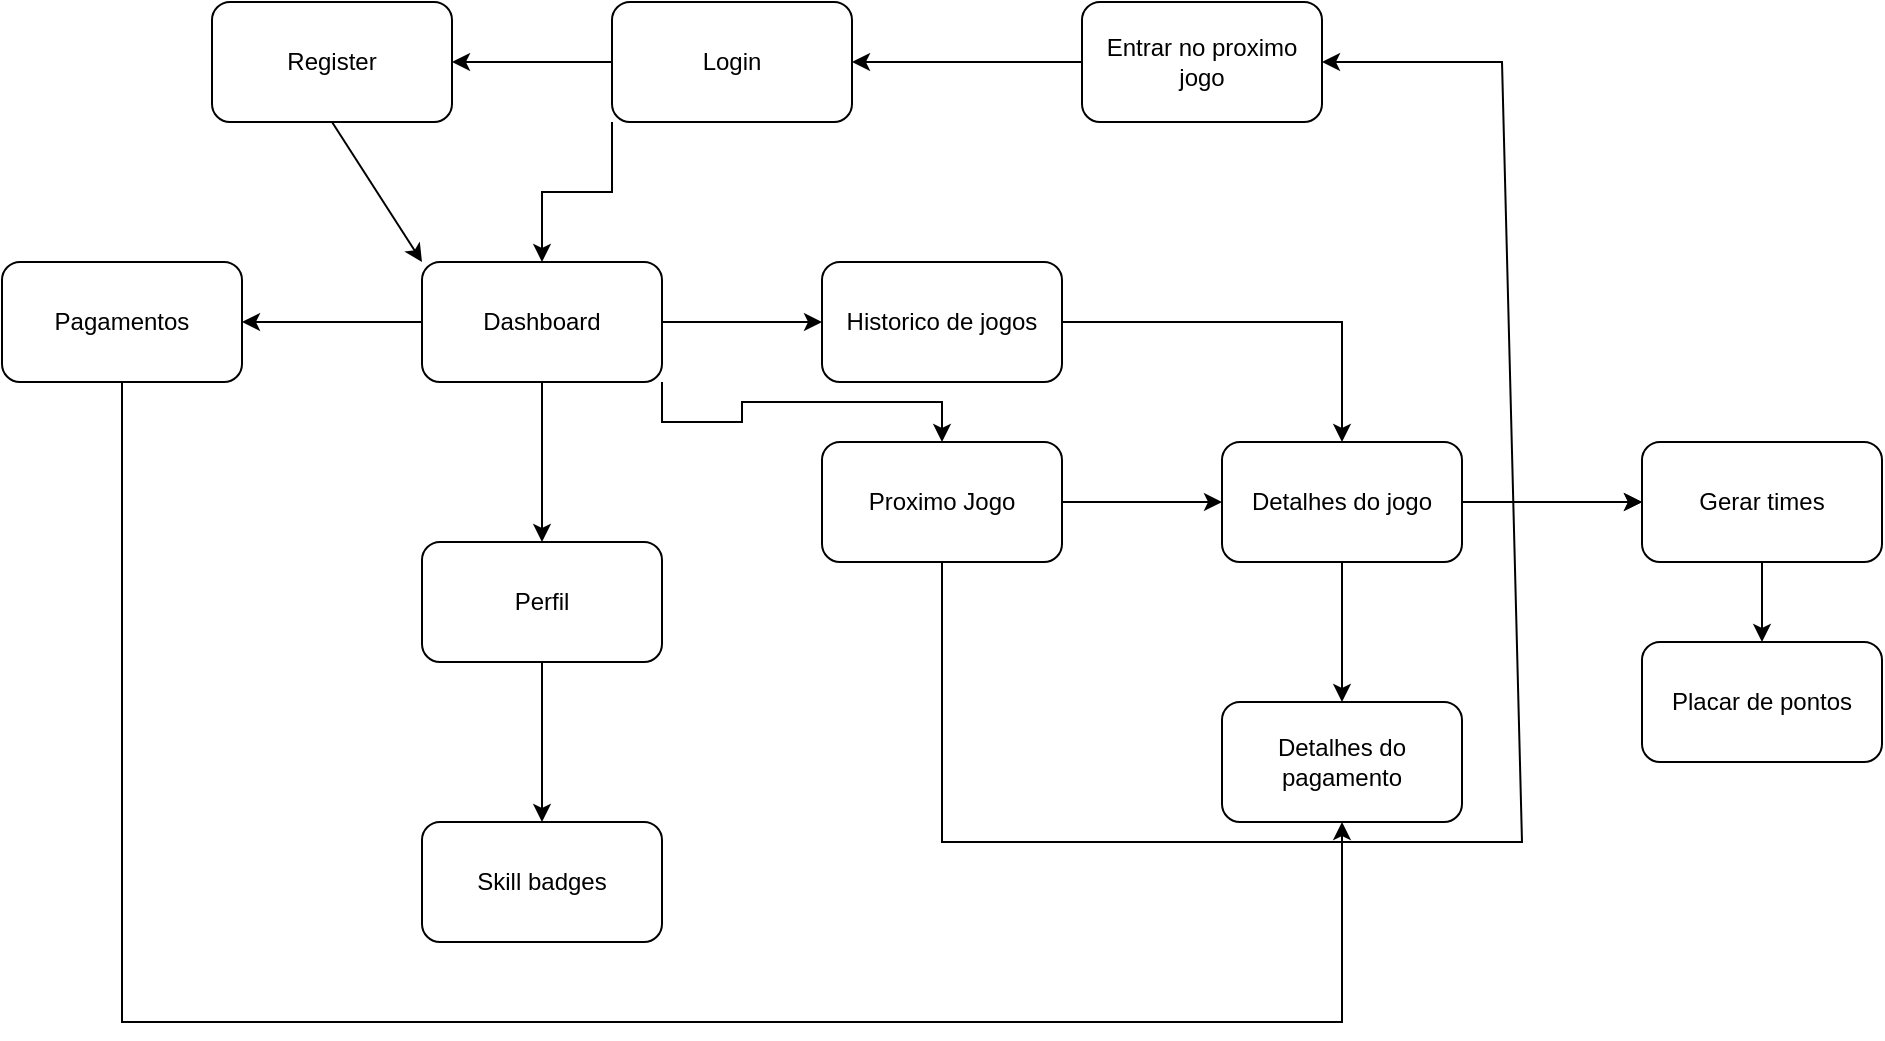 <mxfile version="21.1.2" type="device" pages="2">
  <diagram name="pages" id="ib-WxuSUXNTyRJSpqQGE">
    <mxGraphModel dx="1434" dy="836" grid="1" gridSize="10" guides="1" tooltips="1" connect="1" arrows="1" fold="1" page="1" pageScale="1" pageWidth="850" pageHeight="1100" math="0" shadow="0">
      <root>
        <mxCell id="0" />
        <mxCell id="1" parent="0" />
        <mxCell id="obewDiI0wCQ8YzbCLWvU-3" value="" style="edgeStyle=orthogonalEdgeStyle;rounded=0;orthogonalLoop=1;jettySize=auto;html=1;exitX=0;exitY=1;exitDx=0;exitDy=0;" parent="1" source="obewDiI0wCQ8YzbCLWvU-1" target="obewDiI0wCQ8YzbCLWvU-2" edge="1">
          <mxGeometry relative="1" as="geometry" />
        </mxCell>
        <mxCell id="obewDiI0wCQ8YzbCLWvU-5" value="" style="edgeStyle=orthogonalEdgeStyle;rounded=0;orthogonalLoop=1;jettySize=auto;html=1;" parent="1" source="obewDiI0wCQ8YzbCLWvU-1" target="obewDiI0wCQ8YzbCLWvU-4" edge="1">
          <mxGeometry relative="1" as="geometry" />
        </mxCell>
        <mxCell id="obewDiI0wCQ8YzbCLWvU-1" value="Login&lt;br&gt;" style="rounded=1;whiteSpace=wrap;html=1;" parent="1" vertex="1">
          <mxGeometry x="365" y="80" width="120" height="60" as="geometry" />
        </mxCell>
        <mxCell id="obewDiI0wCQ8YzbCLWvU-10" value="" style="edgeStyle=orthogonalEdgeStyle;rounded=0;orthogonalLoop=1;jettySize=auto;html=1;" parent="1" source="obewDiI0wCQ8YzbCLWvU-2" target="obewDiI0wCQ8YzbCLWvU-9" edge="1">
          <mxGeometry relative="1" as="geometry" />
        </mxCell>
        <mxCell id="obewDiI0wCQ8YzbCLWvU-12" value="" style="edgeStyle=orthogonalEdgeStyle;rounded=0;orthogonalLoop=1;jettySize=auto;html=1;exitX=1;exitY=1;exitDx=0;exitDy=0;" parent="1" source="obewDiI0wCQ8YzbCLWvU-2" target="obewDiI0wCQ8YzbCLWvU-11" edge="1">
          <mxGeometry relative="1" as="geometry" />
        </mxCell>
        <mxCell id="obewDiI0wCQ8YzbCLWvU-26" value="" style="edgeStyle=orthogonalEdgeStyle;rounded=0;orthogonalLoop=1;jettySize=auto;html=1;" parent="1" source="obewDiI0wCQ8YzbCLWvU-2" target="obewDiI0wCQ8YzbCLWvU-25" edge="1">
          <mxGeometry relative="1" as="geometry" />
        </mxCell>
        <mxCell id="obewDiI0wCQ8YzbCLWvU-39" value="" style="edgeStyle=orthogonalEdgeStyle;rounded=0;orthogonalLoop=1;jettySize=auto;html=1;" parent="1" source="obewDiI0wCQ8YzbCLWvU-2" target="obewDiI0wCQ8YzbCLWvU-38" edge="1">
          <mxGeometry relative="1" as="geometry" />
        </mxCell>
        <mxCell id="obewDiI0wCQ8YzbCLWvU-2" value="Dashboard&lt;br&gt;" style="whiteSpace=wrap;html=1;rounded=1;" parent="1" vertex="1">
          <mxGeometry x="270" y="210" width="120" height="60" as="geometry" />
        </mxCell>
        <mxCell id="obewDiI0wCQ8YzbCLWvU-4" value="Register&lt;br&gt;" style="whiteSpace=wrap;html=1;rounded=1;" parent="1" vertex="1">
          <mxGeometry x="165" y="80" width="120" height="60" as="geometry" />
        </mxCell>
        <mxCell id="obewDiI0wCQ8YzbCLWvU-6" value="" style="endArrow=classic;html=1;rounded=0;exitX=0.5;exitY=1;exitDx=0;exitDy=0;entryX=0;entryY=0;entryDx=0;entryDy=0;" parent="1" source="obewDiI0wCQ8YzbCLWvU-4" target="obewDiI0wCQ8YzbCLWvU-2" edge="1">
          <mxGeometry width="50" height="50" relative="1" as="geometry">
            <mxPoint x="470" y="320" as="sourcePoint" />
            <mxPoint x="520" y="270" as="targetPoint" />
          </mxGeometry>
        </mxCell>
        <mxCell id="obewDiI0wCQ8YzbCLWvU-19" value="" style="edgeStyle=orthogonalEdgeStyle;rounded=0;orthogonalLoop=1;jettySize=auto;html=1;" parent="1" source="obewDiI0wCQ8YzbCLWvU-9" target="obewDiI0wCQ8YzbCLWvU-18" edge="1">
          <mxGeometry relative="1" as="geometry" />
        </mxCell>
        <mxCell id="obewDiI0wCQ8YzbCLWvU-9" value="Historico de jogos&lt;br&gt;" style="whiteSpace=wrap;html=1;rounded=1;" parent="1" vertex="1">
          <mxGeometry x="470" y="210" width="120" height="60" as="geometry" />
        </mxCell>
        <mxCell id="obewDiI0wCQ8YzbCLWvU-11" value="Proximo Jogo" style="whiteSpace=wrap;html=1;rounded=1;" parent="1" vertex="1">
          <mxGeometry x="470" y="300" width="120" height="60" as="geometry" />
        </mxCell>
        <mxCell id="obewDiI0wCQ8YzbCLWvU-15" value="Detalhes do pagamento" style="whiteSpace=wrap;html=1;rounded=1;" parent="1" vertex="1">
          <mxGeometry x="670" y="430" width="120" height="60" as="geometry" />
        </mxCell>
        <mxCell id="obewDiI0wCQ8YzbCLWvU-35" value="" style="edgeStyle=orthogonalEdgeStyle;rounded=0;orthogonalLoop=1;jettySize=auto;html=1;" parent="1" source="obewDiI0wCQ8YzbCLWvU-18" target="obewDiI0wCQ8YzbCLWvU-34" edge="1">
          <mxGeometry relative="1" as="geometry" />
        </mxCell>
        <mxCell id="obewDiI0wCQ8YzbCLWvU-41" value="" style="edgeStyle=orthogonalEdgeStyle;rounded=0;orthogonalLoop=1;jettySize=auto;html=1;" parent="1" source="obewDiI0wCQ8YzbCLWvU-18" target="obewDiI0wCQ8YzbCLWvU-34" edge="1">
          <mxGeometry relative="1" as="geometry" />
        </mxCell>
        <mxCell id="obewDiI0wCQ8YzbCLWvU-18" value="Detalhes do jogo" style="whiteSpace=wrap;html=1;rounded=1;" parent="1" vertex="1">
          <mxGeometry x="670" y="300" width="120" height="60" as="geometry" />
        </mxCell>
        <mxCell id="obewDiI0wCQ8YzbCLWvU-20" value="" style="endArrow=classic;html=1;rounded=0;entryX=0;entryY=0.5;entryDx=0;entryDy=0;exitX=1;exitY=0.5;exitDx=0;exitDy=0;" parent="1" source="obewDiI0wCQ8YzbCLWvU-11" target="obewDiI0wCQ8YzbCLWvU-18" edge="1">
          <mxGeometry width="50" height="50" relative="1" as="geometry">
            <mxPoint x="390" y="390" as="sourcePoint" />
            <mxPoint x="440" y="340" as="targetPoint" />
          </mxGeometry>
        </mxCell>
        <mxCell id="obewDiI0wCQ8YzbCLWvU-24" value="" style="endArrow=classic;html=1;rounded=0;exitX=0.5;exitY=1;exitDx=0;exitDy=0;" parent="1" source="obewDiI0wCQ8YzbCLWvU-18" target="obewDiI0wCQ8YzbCLWvU-15" edge="1">
          <mxGeometry width="50" height="50" relative="1" as="geometry">
            <mxPoint x="720" y="510" as="sourcePoint" />
            <mxPoint x="770" y="460" as="targetPoint" />
            <Array as="points" />
          </mxGeometry>
        </mxCell>
        <mxCell id="obewDiI0wCQ8YzbCLWvU-28" value="" style="edgeStyle=orthogonalEdgeStyle;rounded=0;orthogonalLoop=1;jettySize=auto;html=1;" parent="1" source="obewDiI0wCQ8YzbCLWvU-25" target="obewDiI0wCQ8YzbCLWvU-27" edge="1">
          <mxGeometry relative="1" as="geometry" />
        </mxCell>
        <mxCell id="obewDiI0wCQ8YzbCLWvU-25" value="Perfil" style="whiteSpace=wrap;html=1;rounded=1;" parent="1" vertex="1">
          <mxGeometry x="270" y="350" width="120" height="60" as="geometry" />
        </mxCell>
        <mxCell id="obewDiI0wCQ8YzbCLWvU-27" value="Skill badges" style="whiteSpace=wrap;html=1;rounded=1;" parent="1" vertex="1">
          <mxGeometry x="270" y="490" width="120" height="60" as="geometry" />
        </mxCell>
        <mxCell id="obewDiI0wCQ8YzbCLWvU-30" value="" style="edgeStyle=orthogonalEdgeStyle;rounded=0;orthogonalLoop=1;jettySize=auto;html=1;" parent="1" source="obewDiI0wCQ8YzbCLWvU-29" target="obewDiI0wCQ8YzbCLWvU-1" edge="1">
          <mxGeometry relative="1" as="geometry" />
        </mxCell>
        <mxCell id="obewDiI0wCQ8YzbCLWvU-29" value="Entrar no proximo jogo" style="rounded=1;whiteSpace=wrap;html=1;" parent="1" vertex="1">
          <mxGeometry x="600" y="80" width="120" height="60" as="geometry" />
        </mxCell>
        <mxCell id="obewDiI0wCQ8YzbCLWvU-31" value="" style="endArrow=classic;html=1;rounded=0;exitX=0.5;exitY=1;exitDx=0;exitDy=0;entryX=1;entryY=0.5;entryDx=0;entryDy=0;" parent="1" source="obewDiI0wCQ8YzbCLWvU-11" target="obewDiI0wCQ8YzbCLWvU-29" edge="1">
          <mxGeometry width="50" height="50" relative="1" as="geometry">
            <mxPoint x="530" y="500" as="sourcePoint" />
            <mxPoint x="580" y="450" as="targetPoint" />
            <Array as="points">
              <mxPoint x="530" y="500" />
              <mxPoint x="820" y="500" />
              <mxPoint x="810" y="110" />
            </Array>
          </mxGeometry>
        </mxCell>
        <mxCell id="obewDiI0wCQ8YzbCLWvU-43" value="" style="edgeStyle=orthogonalEdgeStyle;rounded=0;orthogonalLoop=1;jettySize=auto;html=1;" parent="1" source="obewDiI0wCQ8YzbCLWvU-34" target="obewDiI0wCQ8YzbCLWvU-42" edge="1">
          <mxGeometry relative="1" as="geometry" />
        </mxCell>
        <mxCell id="obewDiI0wCQ8YzbCLWvU-34" value="Gerar times" style="whiteSpace=wrap;html=1;rounded=1;" parent="1" vertex="1">
          <mxGeometry x="880" y="300" width="120" height="60" as="geometry" />
        </mxCell>
        <mxCell id="obewDiI0wCQ8YzbCLWvU-38" value="Pagamentos" style="whiteSpace=wrap;html=1;rounded=1;" parent="1" vertex="1">
          <mxGeometry x="60" y="210" width="120" height="60" as="geometry" />
        </mxCell>
        <mxCell id="obewDiI0wCQ8YzbCLWvU-40" value="" style="endArrow=classic;html=1;rounded=0;exitX=0.5;exitY=1;exitDx=0;exitDy=0;entryX=0.5;entryY=1;entryDx=0;entryDy=0;" parent="1" source="obewDiI0wCQ8YzbCLWvU-38" target="obewDiI0wCQ8YzbCLWvU-15" edge="1">
          <mxGeometry width="50" height="50" relative="1" as="geometry">
            <mxPoint x="620" y="390" as="sourcePoint" />
            <mxPoint x="670" y="340" as="targetPoint" />
            <Array as="points">
              <mxPoint x="120" y="590" />
              <mxPoint x="730" y="590" />
            </Array>
          </mxGeometry>
        </mxCell>
        <mxCell id="obewDiI0wCQ8YzbCLWvU-42" value="Placar de pontos" style="whiteSpace=wrap;html=1;rounded=1;" parent="1" vertex="1">
          <mxGeometry x="880" y="400" width="120" height="60" as="geometry" />
        </mxCell>
      </root>
    </mxGraphModel>
  </diagram>
  <diagram id="5LRj1bfAm6gvnXiZjzDa" name="database">
    <mxGraphModel dx="1434" dy="836" grid="1" gridSize="10" guides="1" tooltips="1" connect="1" arrows="1" fold="1" page="1" pageScale="1" pageWidth="850" pageHeight="1100" math="0" shadow="0">
      <root>
        <mxCell id="0" />
        <mxCell id="1" parent="0" />
        <mxCell id="M0sxBL4jH2qdoUeVY0aV-5" value="User" style="shape=table;startSize=30;container=1;collapsible=1;childLayout=tableLayout;fixedRows=1;rowLines=0;fontStyle=1;align=center;resizeLast=1;html=1;" vertex="1" parent="1">
          <mxGeometry x="160" y="50" width="180" height="150" as="geometry" />
        </mxCell>
        <mxCell id="M0sxBL4jH2qdoUeVY0aV-6" value="" style="shape=tableRow;horizontal=0;startSize=0;swimlaneHead=0;swimlaneBody=0;fillColor=none;collapsible=0;dropTarget=0;points=[[0,0.5],[1,0.5]];portConstraint=eastwest;top=0;left=0;right=0;bottom=1;" vertex="1" parent="M0sxBL4jH2qdoUeVY0aV-5">
          <mxGeometry y="30" width="180" height="30" as="geometry" />
        </mxCell>
        <mxCell id="M0sxBL4jH2qdoUeVY0aV-7" value="PK" style="shape=partialRectangle;connectable=0;fillColor=none;top=0;left=0;bottom=0;right=0;fontStyle=1;overflow=hidden;whiteSpace=wrap;html=1;" vertex="1" parent="M0sxBL4jH2qdoUeVY0aV-6">
          <mxGeometry width="30" height="30" as="geometry">
            <mxRectangle width="30" height="30" as="alternateBounds" />
          </mxGeometry>
        </mxCell>
        <mxCell id="M0sxBL4jH2qdoUeVY0aV-8" value="id" style="shape=partialRectangle;connectable=0;fillColor=none;top=0;left=0;bottom=0;right=0;align=left;spacingLeft=6;fontStyle=5;overflow=hidden;whiteSpace=wrap;html=1;" vertex="1" parent="M0sxBL4jH2qdoUeVY0aV-6">
          <mxGeometry x="30" width="150" height="30" as="geometry">
            <mxRectangle width="150" height="30" as="alternateBounds" />
          </mxGeometry>
        </mxCell>
        <mxCell id="M0sxBL4jH2qdoUeVY0aV-9" value="" style="shape=tableRow;horizontal=0;startSize=0;swimlaneHead=0;swimlaneBody=0;fillColor=none;collapsible=0;dropTarget=0;points=[[0,0.5],[1,0.5]];portConstraint=eastwest;top=0;left=0;right=0;bottom=0;" vertex="1" parent="M0sxBL4jH2qdoUeVY0aV-5">
          <mxGeometry y="60" width="180" height="30" as="geometry" />
        </mxCell>
        <mxCell id="M0sxBL4jH2qdoUeVY0aV-10" value="" style="shape=partialRectangle;connectable=0;fillColor=none;top=0;left=0;bottom=0;right=0;editable=1;overflow=hidden;whiteSpace=wrap;html=1;" vertex="1" parent="M0sxBL4jH2qdoUeVY0aV-9">
          <mxGeometry width="30" height="30" as="geometry">
            <mxRectangle width="30" height="30" as="alternateBounds" />
          </mxGeometry>
        </mxCell>
        <mxCell id="M0sxBL4jH2qdoUeVY0aV-11" value="name" style="shape=partialRectangle;connectable=0;fillColor=none;top=0;left=0;bottom=0;right=0;align=left;spacingLeft=6;overflow=hidden;whiteSpace=wrap;html=1;" vertex="1" parent="M0sxBL4jH2qdoUeVY0aV-9">
          <mxGeometry x="30" width="150" height="30" as="geometry">
            <mxRectangle width="150" height="30" as="alternateBounds" />
          </mxGeometry>
        </mxCell>
        <mxCell id="M0sxBL4jH2qdoUeVY0aV-12" value="" style="shape=tableRow;horizontal=0;startSize=0;swimlaneHead=0;swimlaneBody=0;fillColor=none;collapsible=0;dropTarget=0;points=[[0,0.5],[1,0.5]];portConstraint=eastwest;top=0;left=0;right=0;bottom=0;" vertex="1" parent="M0sxBL4jH2qdoUeVY0aV-5">
          <mxGeometry y="90" width="180" height="30" as="geometry" />
        </mxCell>
        <mxCell id="M0sxBL4jH2qdoUeVY0aV-13" value="" style="shape=partialRectangle;connectable=0;fillColor=none;top=0;left=0;bottom=0;right=0;editable=1;overflow=hidden;whiteSpace=wrap;html=1;" vertex="1" parent="M0sxBL4jH2qdoUeVY0aV-12">
          <mxGeometry width="30" height="30" as="geometry">
            <mxRectangle width="30" height="30" as="alternateBounds" />
          </mxGeometry>
        </mxCell>
        <mxCell id="M0sxBL4jH2qdoUeVY0aV-14" value="lastname" style="shape=partialRectangle;connectable=0;fillColor=none;top=0;left=0;bottom=0;right=0;align=left;spacingLeft=6;overflow=hidden;whiteSpace=wrap;html=1;" vertex="1" parent="M0sxBL4jH2qdoUeVY0aV-12">
          <mxGeometry x="30" width="150" height="30" as="geometry">
            <mxRectangle width="150" height="30" as="alternateBounds" />
          </mxGeometry>
        </mxCell>
        <mxCell id="M0sxBL4jH2qdoUeVY0aV-15" value="" style="shape=tableRow;horizontal=0;startSize=0;swimlaneHead=0;swimlaneBody=0;fillColor=none;collapsible=0;dropTarget=0;points=[[0,0.5],[1,0.5]];portConstraint=eastwest;top=0;left=0;right=0;bottom=0;" vertex="1" parent="M0sxBL4jH2qdoUeVY0aV-5">
          <mxGeometry y="120" width="180" height="30" as="geometry" />
        </mxCell>
        <mxCell id="M0sxBL4jH2qdoUeVY0aV-16" value="" style="shape=partialRectangle;connectable=0;fillColor=none;top=0;left=0;bottom=0;right=0;editable=1;overflow=hidden;whiteSpace=wrap;html=1;" vertex="1" parent="M0sxBL4jH2qdoUeVY0aV-15">
          <mxGeometry width="30" height="30" as="geometry">
            <mxRectangle width="30" height="30" as="alternateBounds" />
          </mxGeometry>
        </mxCell>
        <mxCell id="M0sxBL4jH2qdoUeVY0aV-17" value="Row 3" style="shape=partialRectangle;connectable=0;fillColor=none;top=0;left=0;bottom=0;right=0;align=left;spacingLeft=6;overflow=hidden;whiteSpace=wrap;html=1;" vertex="1" parent="M0sxBL4jH2qdoUeVY0aV-15">
          <mxGeometry x="30" width="150" height="30" as="geometry">
            <mxRectangle width="150" height="30" as="alternateBounds" />
          </mxGeometry>
        </mxCell>
      </root>
    </mxGraphModel>
  </diagram>
</mxfile>
